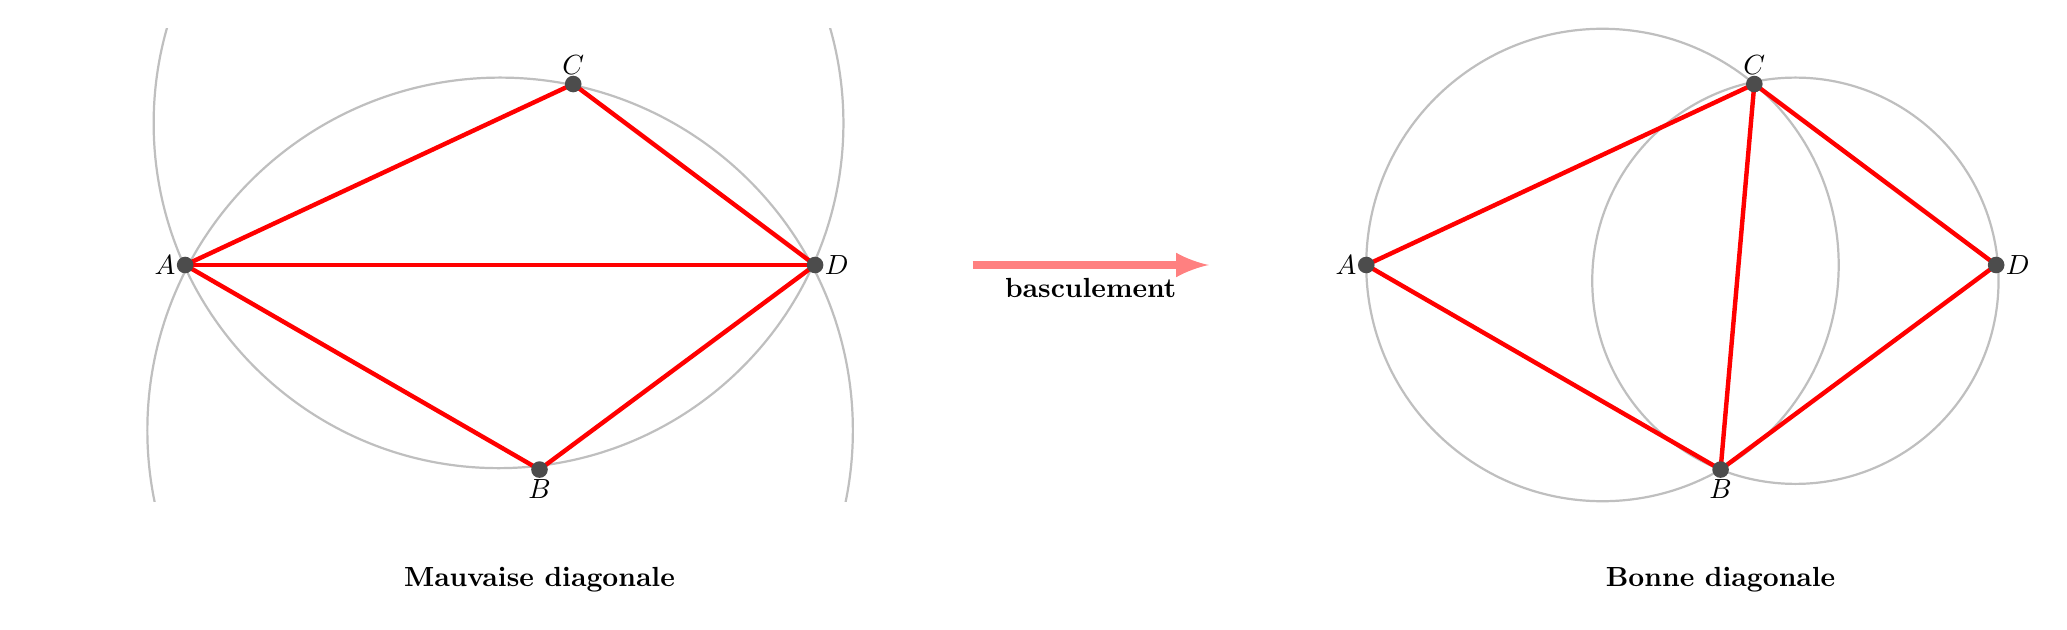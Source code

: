 \begin{tikzpicture}[scale=1]
\begin{scope}
\coordinate (O) at (0,0);
\coordinate (A) at (180:3);
\coordinate (B) at (-60:3);
\coordinate (C) at (50:3);
\coordinate (D) at (5,0);


\begin{scope}
\clip (-5,-3) rectangle (10,3);
% Second cercle à la main
\coordinate (O1) at (1.0,-2.1);
\def\r{4.48}
\draw[gray!50,thick] (O1) circle (\r);


% Second cercle à la main
\coordinate (O2) at (0.98,1.8);
\def\rr{4.38}
\draw[gray!50,thick] (O2) circle (\rr);
\end{scope}

\draw[red, ultra thick] (A) -- (B) -- (D) -- (C) -- cycle;
\draw[red, ultra thick] (A) -- (D);

\node at (A) [left] {$A$};
\node at (B) [below] {$B$};
\node at (C) [above] {$C$};
\node at (D) [right] {$D$};

\foreach \P in {A,B,C,D} {
  \fill[black!70] (\P) circle (3pt);
}

%\node at (220:3.5) {$\mathcal{C}_1$};
%\node at (4.5,-2.5) {$\mathcal{C}_2$};
\node at (1.5,-4) {\bf Mauvaise diagonale};
\end{scope}


\begin{scope}[xshift=15cm]
\coordinate (O) at (0,0);
\coordinate (A) at (180:3);
\coordinate (B) at (-60:3);
\coordinate (C) at (50:3);
\coordinate (D) at (5,0);


\draw[gray!50,thick] (0,0) circle (3);


% Second cercle à la main
\coordinate (O2) at (2.45,-0.2);
\def\r{2.58}
\draw[gray!50,thick] (O2) circle (\r);


\draw[red, ultra thick] (A) -- (B) -- (D) -- (C) -- cycle;
\draw[red, ultra thick] (B) -- (C);

\node at (A) [left] {$A$};
\node at (B) [below] {$B$};
\node at (C) [above] {$C$};
\node at (D) [right] {$D$};

\foreach \P in {A,B,C,D} {
  \fill[black!70] (\P) circle (3pt);
}


\node at (1.5,-4) {\bf Bonne diagonale};
\end{scope}

\draw[->,>=latex,line width=3pt,red!50] (7,0) -- ++(3,0) node[midway,below,black]{\bf basculement};
\end{tikzpicture}